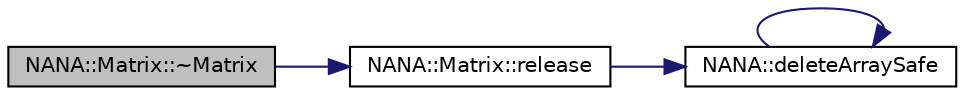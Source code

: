 digraph "NANA::Matrix::~Matrix"
{
 // LATEX_PDF_SIZE
  edge [fontname="Helvetica",fontsize="10",labelfontname="Helvetica",labelfontsize="10"];
  node [fontname="Helvetica",fontsize="10",shape=record];
  rankdir="LR";
  Node1 [label="NANA::Matrix::~Matrix",height=0.2,width=0.4,color="black", fillcolor="grey75", style="filled", fontcolor="black",tooltip="矩阵的析构函数，释放申请的内存"];
  Node1 -> Node2 [color="midnightblue",fontsize="10",style="solid",fontname="Helvetica"];
  Node2 [label="NANA::Matrix::release",height=0.2,width=0.4,color="black", fillcolor="white", style="filled",URL="$class_n_a_n_a_1_1_matrix.html#af89b2a36817707cc891210384ac59f98",tooltip="释放已申请的内存"];
  Node2 -> Node3 [color="midnightblue",fontsize="10",style="solid",fontname="Helvetica"];
  Node3 [label="NANA::deleteArraySafe",height=0.2,width=0.4,color="black", fillcolor="white", style="filled",URL="$safememory_8hpp.html#a4ef1679be806b08b4ac9941cb4045adb",tooltip="deleteArraySafe 安全释放 xxx * a = new xxx[num];申请的内存"];
  Node3 -> Node3 [color="midnightblue",fontsize="10",style="solid",fontname="Helvetica"];
}
